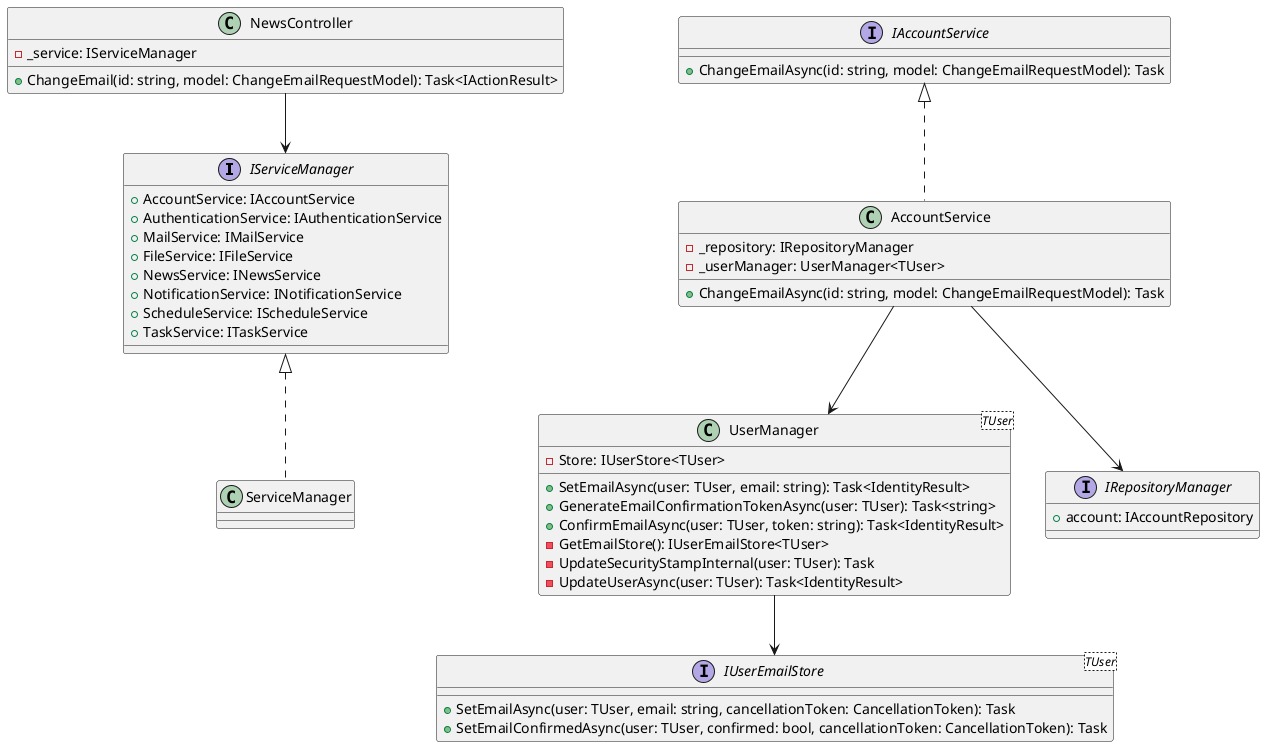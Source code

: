 @startuml Class Diagram

interface IServiceManager {
    +AccountService: IAccountService
    +AuthenticationService: IAuthenticationService
    +MailService: IMailService
    +FileService: IFileService
    +NewsService: INewsService
    +NotificationService: INotificationService
    +ScheduleService: IScheduleService
    +TaskService: ITaskService
}

interface IAccountService {
    +ChangeEmailAsync(id: string, model: ChangeEmailRequestModel): Task
}

class AccountService {
    -_repository: IRepositoryManager
    -_userManager: UserManager<TUser>
    +ChangeEmailAsync(id: string, model: ChangeEmailRequestModel): Task
}

class UserManager<TUser> {
    -Store: IUserStore<TUser>
    +SetEmailAsync(user: TUser, email: string): Task<IdentityResult>
    +GenerateEmailConfirmationTokenAsync(user: TUser): Task<string>
    +ConfirmEmailAsync(user: TUser, token: string): Task<IdentityResult>
    -GetEmailStore(): IUserEmailStore<TUser>
    -UpdateSecurityStampInternal(user: TUser): Task
    -UpdateUserAsync(user: TUser): Task<IdentityResult>
}

interface IUserEmailStore<TUser> {
    +SetEmailAsync(user: TUser, email: string, cancellationToken: CancellationToken): Task
    +SetEmailConfirmedAsync(user: TUser, confirmed: bool, cancellationToken: CancellationToken): Task
}

class NewsController {
    -_service: IServiceManager
    +ChangeEmail(id: string, model: ChangeEmailRequestModel): Task<IActionResult>
}

 
interface IRepositoryManager {
    +account: IAccountRepository
}

IServiceManager <|.. ServiceManager
IAccountService <|.. AccountService

NewsController --> IServiceManager

AccountService --> IRepositoryManager
AccountService --> UserManager

UserManager --> IUserEmailStore

@enduml